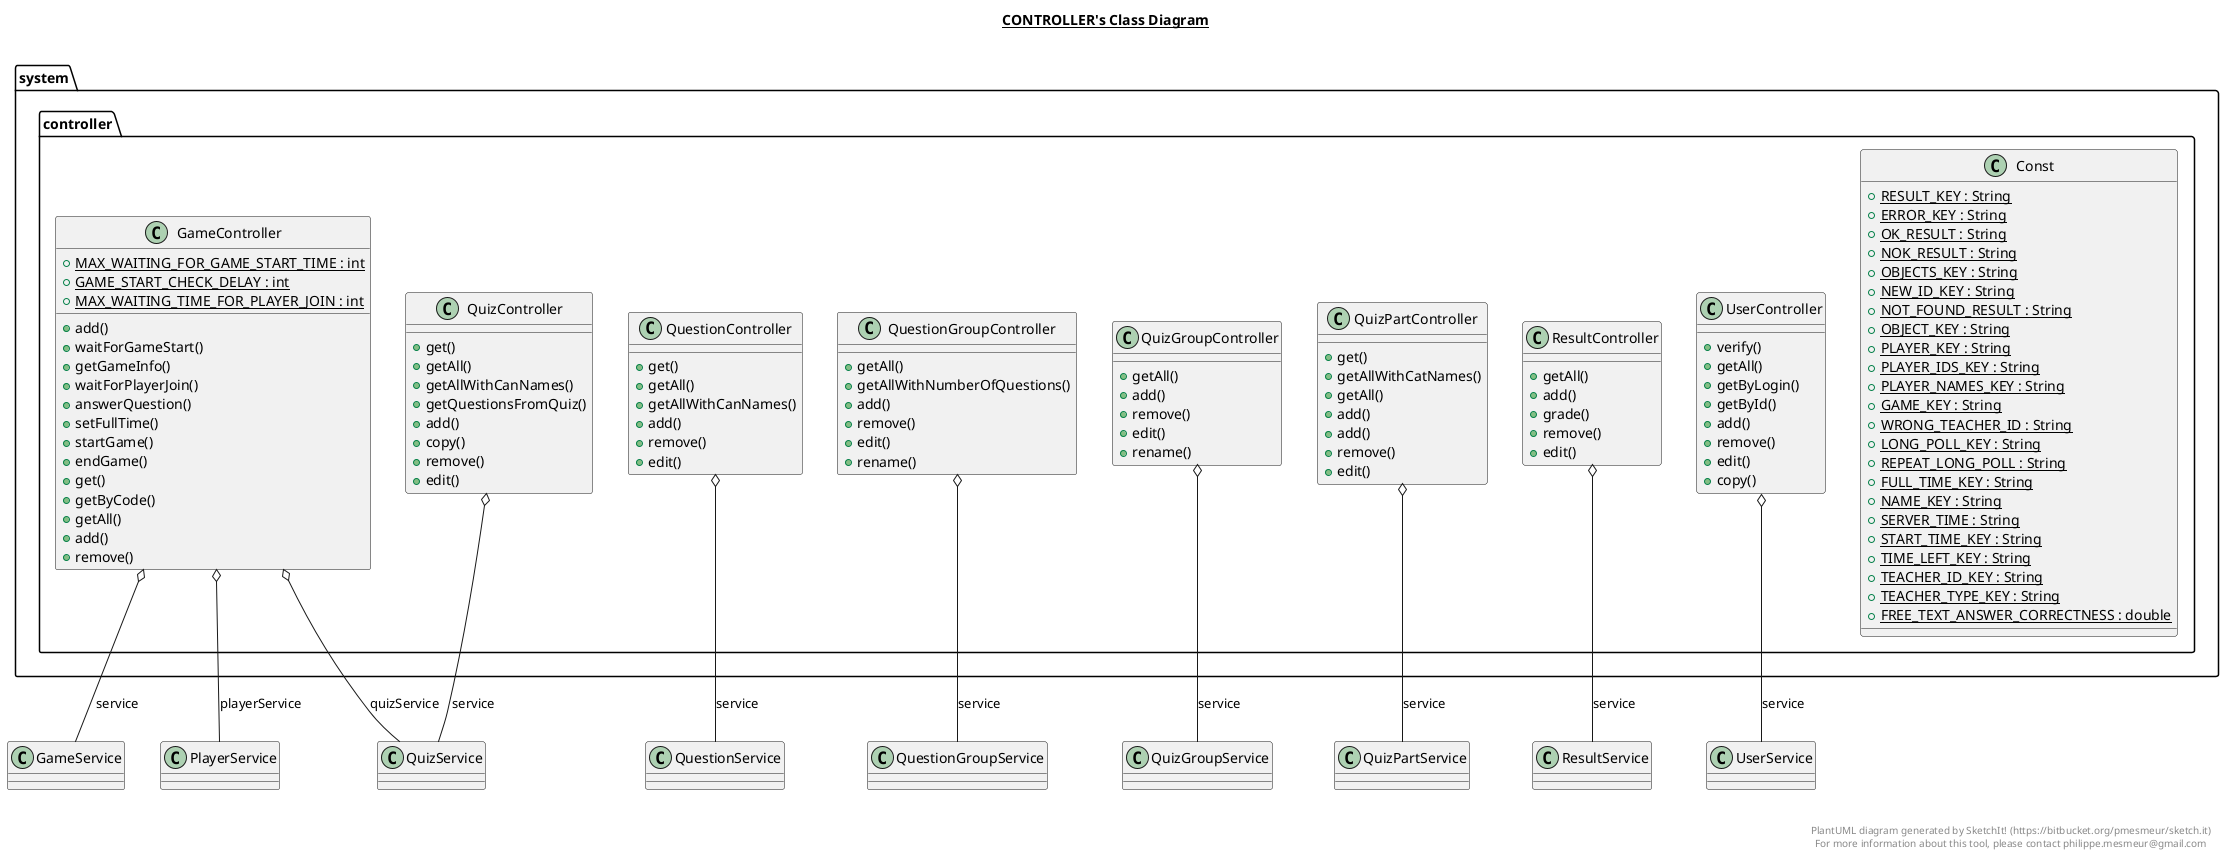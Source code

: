 @startuml

title __CONTROLLER's Class Diagram__\n

  package system.controller {
    class Const {
        {static} + RESULT_KEY : String
        {static} + ERROR_KEY : String
        {static} + OK_RESULT : String
        {static} + NOK_RESULT : String
        {static} + OBJECTS_KEY : String
        {static} + NEW_ID_KEY : String
        {static} + NOT_FOUND_RESULT : String
        {static} + OBJECT_KEY : String
        {static} + PLAYER_KEY : String
        {static} + PLAYER_IDS_KEY : String
        {static} + PLAYER_NAMES_KEY : String
        {static} + GAME_KEY : String
        {static} + WRONG_TEACHER_ID : String
        {static} + LONG_POLL_KEY : String
        {static} + REPEAT_LONG_POLL : String
        {static} + FULL_TIME_KEY : String
        {static} + NAME_KEY : String
        {static} + SERVER_TIME : String
        {static} + START_TIME_KEY : String
        {static} + TIME_LEFT_KEY : String
        {static} + TEACHER_ID_KEY : String
        {static} + TEACHER_TYPE_KEY : String
        {static} + FREE_TEXT_ANSWER_CORRECTNESS : double
    }
  }
  

  package system.controller {
    class GameController {
        {static} + MAX_WAITING_FOR_GAME_START_TIME : int
        {static} + GAME_START_CHECK_DELAY : int
        {static} + MAX_WAITING_TIME_FOR_PLAYER_JOIN : int
        + add()
        + waitForGameStart()
        + getGameInfo()
        + waitForPlayerJoin()
        + answerQuestion()
        + setFullTime()
        + startGame()
        + endGame()
        + get()
        + getByCode()
        + getAll()
        + add()
        + remove()
    }
  }
  

  package system.controller {
    class QuestionController {
        + get()
        + getAll()
        + getAllWithCanNames()
        + add()
        + remove()
        + edit()
    }
  }
  

  package system.controller {
    class QuestionGroupController {
        + getAll()
        + getAllWithNumberOfQuestions()
        + add()
        + remove()
        + edit()
        + rename()
    }
  }
  

  package system.controller {
    class QuizController {
        + get()
        + getAll()
        + getAllWithCanNames()
        + getQuestionsFromQuiz()
        + add()
        + copy()
        + remove()
        + edit()
    }
  }
  

  package system.controller {
    class QuizGroupController {
        + getAll()
        + add()
        + remove()
        + edit()
        + rename()
    }
  }
  

  package system.controller {
    class QuizPartController {
        + get()
        + getAllWithCatNames()
        + getAll()
        + add()
        + add()
        + remove()
        + edit()
    }
  }
  

  package system.controller {
    class ResultController {
        + getAll()
        + add()
        + grade()
        + remove()
        + edit()
    }
  }
  

  package system.controller {
    class UserController {
        + verify()
        + getAll()
        + getByLogin()
        + getById()
        + add()
        + remove()
        + edit()
        + copy()
    }
  }
  

  GameController o-- GameService : service
  GameController o-- PlayerService : playerService
  GameController o-- QuizService : quizService
  QuestionController o-- QuestionService : service
  QuestionGroupController o-- QuestionGroupService : service
  QuizController o-- QuizService : service
  QuizGroupController o-- QuizGroupService : service
  QuizPartController o-- QuizPartService : service
  ResultController o-- ResultService : service
  UserController o-- UserService : service


right footer


PlantUML diagram generated by SketchIt! (https://bitbucket.org/pmesmeur/sketch.it)
For more information about this tool, please contact philippe.mesmeur@gmail.com
endfooter

@enduml
